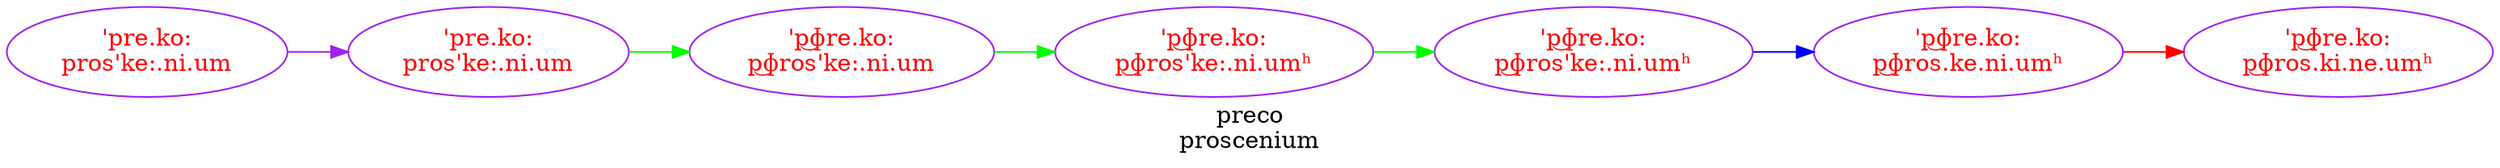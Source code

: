 digraph " We display the history of a word" {
label = "preco
proscenium" 
graph[rankdir="LR"];
node [style="filled", fillcolor = "white"];
edge [style="solid", color="purple"];
0 [label="'p͜ɸre.ko:
p͜ɸros'ke:.ni.umʰ", fillcolor= white, color="purple",  fontcolor="red"];
1 [label="'pre.ko:
pros'ke:.ni.um", fillcolor= white, color="purple",  fontcolor="red"];
2 [label="'p͜ɸre.ko:
p͜ɸros'ke:.ni.um", fillcolor= white, color="purple",  fontcolor="red"];
3 [label="'p͜ɸre.ko:
p͜ɸros.ke.ni.umʰ", fillcolor= white, color="purple",  fontcolor="red"];
4 [label="'p͜ɸre.ko:
p͜ɸros'ke:.ni.umʰ", fillcolor= white, color="purple",  fontcolor="red"];
5 [label="'p͜ɸre.ko:
p͜ɸros.ki.ne.umʰ", fillcolor= white, color="purple",  fontcolor="red"];
6 [label="'pre.ko:
pros'ke:.ni.um", fillcolor= white, color="purple",  fontcolor="red"];
3 -> 5[style="solid", color="red"];
4 -> 3[style="solid", color="blue"];
0 -> 4[style="solid", color="green"];
2 -> 0[style="solid", color="green"];
1 -> 2[style="solid", color="green"];
6 -> 1;
}